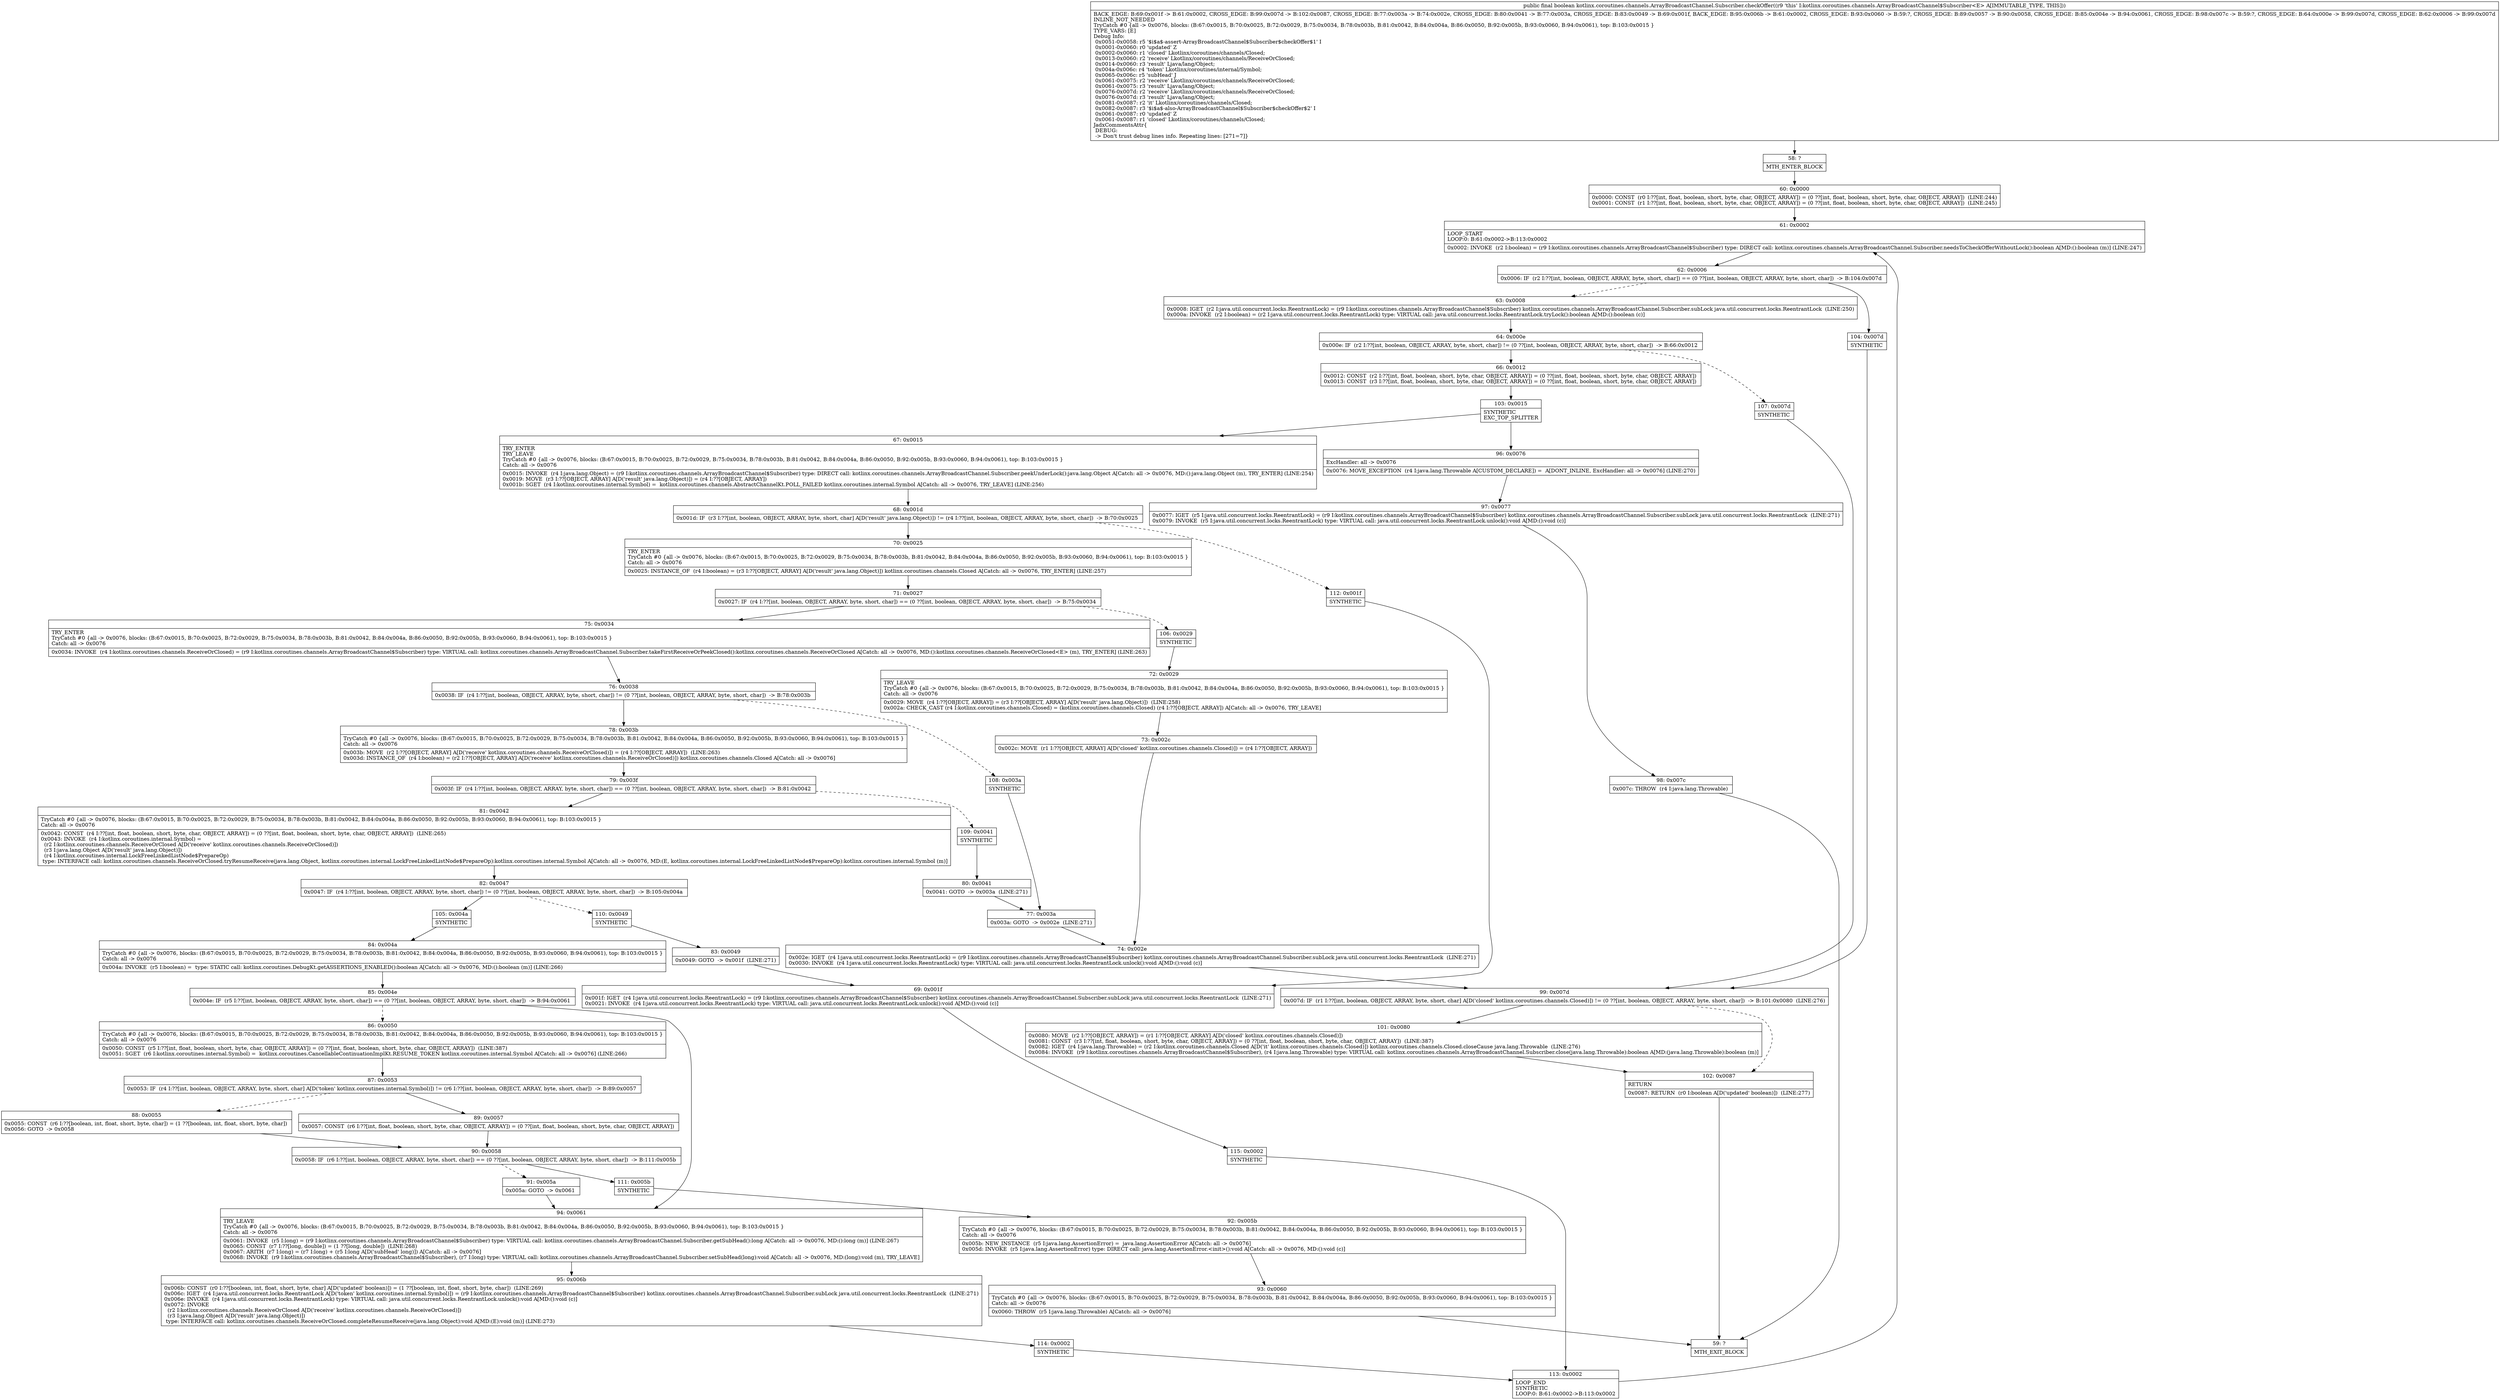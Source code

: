 digraph "CFG forkotlinx.coroutines.channels.ArrayBroadcastChannel.Subscriber.checkOffer()Z" {
Node_58 [shape=record,label="{58\:\ ?|MTH_ENTER_BLOCK\l}"];
Node_60 [shape=record,label="{60\:\ 0x0000|0x0000: CONST  (r0 I:??[int, float, boolean, short, byte, char, OBJECT, ARRAY]) = (0 ??[int, float, boolean, short, byte, char, OBJECT, ARRAY])  (LINE:244)\l0x0001: CONST  (r1 I:??[int, float, boolean, short, byte, char, OBJECT, ARRAY]) = (0 ??[int, float, boolean, short, byte, char, OBJECT, ARRAY])  (LINE:245)\l}"];
Node_61 [shape=record,label="{61\:\ 0x0002|LOOP_START\lLOOP:0: B:61:0x0002\-\>B:113:0x0002\l|0x0002: INVOKE  (r2 I:boolean) = (r9 I:kotlinx.coroutines.channels.ArrayBroadcastChannel$Subscriber) type: DIRECT call: kotlinx.coroutines.channels.ArrayBroadcastChannel.Subscriber.needsToCheckOfferWithoutLock():boolean A[MD:():boolean (m)] (LINE:247)\l}"];
Node_62 [shape=record,label="{62\:\ 0x0006|0x0006: IF  (r2 I:??[int, boolean, OBJECT, ARRAY, byte, short, char]) == (0 ??[int, boolean, OBJECT, ARRAY, byte, short, char])  \-\> B:104:0x007d \l}"];
Node_63 [shape=record,label="{63\:\ 0x0008|0x0008: IGET  (r2 I:java.util.concurrent.locks.ReentrantLock) = (r9 I:kotlinx.coroutines.channels.ArrayBroadcastChannel$Subscriber) kotlinx.coroutines.channels.ArrayBroadcastChannel.Subscriber.subLock java.util.concurrent.locks.ReentrantLock  (LINE:250)\l0x000a: INVOKE  (r2 I:boolean) = (r2 I:java.util.concurrent.locks.ReentrantLock) type: VIRTUAL call: java.util.concurrent.locks.ReentrantLock.tryLock():boolean A[MD:():boolean (c)]\l}"];
Node_64 [shape=record,label="{64\:\ 0x000e|0x000e: IF  (r2 I:??[int, boolean, OBJECT, ARRAY, byte, short, char]) != (0 ??[int, boolean, OBJECT, ARRAY, byte, short, char])  \-\> B:66:0x0012 \l}"];
Node_66 [shape=record,label="{66\:\ 0x0012|0x0012: CONST  (r2 I:??[int, float, boolean, short, byte, char, OBJECT, ARRAY]) = (0 ??[int, float, boolean, short, byte, char, OBJECT, ARRAY]) \l0x0013: CONST  (r3 I:??[int, float, boolean, short, byte, char, OBJECT, ARRAY]) = (0 ??[int, float, boolean, short, byte, char, OBJECT, ARRAY]) \l}"];
Node_103 [shape=record,label="{103\:\ 0x0015|SYNTHETIC\lEXC_TOP_SPLITTER\l}"];
Node_67 [shape=record,label="{67\:\ 0x0015|TRY_ENTER\lTRY_LEAVE\lTryCatch #0 \{all \-\> 0x0076, blocks: (B:67:0x0015, B:70:0x0025, B:72:0x0029, B:75:0x0034, B:78:0x003b, B:81:0x0042, B:84:0x004a, B:86:0x0050, B:92:0x005b, B:93:0x0060, B:94:0x0061), top: B:103:0x0015 \}\lCatch: all \-\> 0x0076\l|0x0015: INVOKE  (r4 I:java.lang.Object) = (r9 I:kotlinx.coroutines.channels.ArrayBroadcastChannel$Subscriber) type: DIRECT call: kotlinx.coroutines.channels.ArrayBroadcastChannel.Subscriber.peekUnderLock():java.lang.Object A[Catch: all \-\> 0x0076, MD:():java.lang.Object (m), TRY_ENTER] (LINE:254)\l0x0019: MOVE  (r3 I:??[OBJECT, ARRAY] A[D('result' java.lang.Object)]) = (r4 I:??[OBJECT, ARRAY]) \l0x001b: SGET  (r4 I:kotlinx.coroutines.internal.Symbol) =  kotlinx.coroutines.channels.AbstractChannelKt.POLL_FAILED kotlinx.coroutines.internal.Symbol A[Catch: all \-\> 0x0076, TRY_LEAVE] (LINE:256)\l}"];
Node_68 [shape=record,label="{68\:\ 0x001d|0x001d: IF  (r3 I:??[int, boolean, OBJECT, ARRAY, byte, short, char] A[D('result' java.lang.Object)]) != (r4 I:??[int, boolean, OBJECT, ARRAY, byte, short, char])  \-\> B:70:0x0025 \l}"];
Node_70 [shape=record,label="{70\:\ 0x0025|TRY_ENTER\lTryCatch #0 \{all \-\> 0x0076, blocks: (B:67:0x0015, B:70:0x0025, B:72:0x0029, B:75:0x0034, B:78:0x003b, B:81:0x0042, B:84:0x004a, B:86:0x0050, B:92:0x005b, B:93:0x0060, B:94:0x0061), top: B:103:0x0015 \}\lCatch: all \-\> 0x0076\l|0x0025: INSTANCE_OF  (r4 I:boolean) = (r3 I:??[OBJECT, ARRAY] A[D('result' java.lang.Object)]) kotlinx.coroutines.channels.Closed A[Catch: all \-\> 0x0076, TRY_ENTER] (LINE:257)\l}"];
Node_71 [shape=record,label="{71\:\ 0x0027|0x0027: IF  (r4 I:??[int, boolean, OBJECT, ARRAY, byte, short, char]) == (0 ??[int, boolean, OBJECT, ARRAY, byte, short, char])  \-\> B:75:0x0034 \l}"];
Node_75 [shape=record,label="{75\:\ 0x0034|TRY_ENTER\lTryCatch #0 \{all \-\> 0x0076, blocks: (B:67:0x0015, B:70:0x0025, B:72:0x0029, B:75:0x0034, B:78:0x003b, B:81:0x0042, B:84:0x004a, B:86:0x0050, B:92:0x005b, B:93:0x0060, B:94:0x0061), top: B:103:0x0015 \}\lCatch: all \-\> 0x0076\l|0x0034: INVOKE  (r4 I:kotlinx.coroutines.channels.ReceiveOrClosed) = (r9 I:kotlinx.coroutines.channels.ArrayBroadcastChannel$Subscriber) type: VIRTUAL call: kotlinx.coroutines.channels.ArrayBroadcastChannel.Subscriber.takeFirstReceiveOrPeekClosed():kotlinx.coroutines.channels.ReceiveOrClosed A[Catch: all \-\> 0x0076, MD:():kotlinx.coroutines.channels.ReceiveOrClosed\<E\> (m), TRY_ENTER] (LINE:263)\l}"];
Node_76 [shape=record,label="{76\:\ 0x0038|0x0038: IF  (r4 I:??[int, boolean, OBJECT, ARRAY, byte, short, char]) != (0 ??[int, boolean, OBJECT, ARRAY, byte, short, char])  \-\> B:78:0x003b \l}"];
Node_78 [shape=record,label="{78\:\ 0x003b|TryCatch #0 \{all \-\> 0x0076, blocks: (B:67:0x0015, B:70:0x0025, B:72:0x0029, B:75:0x0034, B:78:0x003b, B:81:0x0042, B:84:0x004a, B:86:0x0050, B:92:0x005b, B:93:0x0060, B:94:0x0061), top: B:103:0x0015 \}\lCatch: all \-\> 0x0076\l|0x003b: MOVE  (r2 I:??[OBJECT, ARRAY] A[D('receive' kotlinx.coroutines.channels.ReceiveOrClosed)]) = (r4 I:??[OBJECT, ARRAY])  (LINE:263)\l0x003d: INSTANCE_OF  (r4 I:boolean) = (r2 I:??[OBJECT, ARRAY] A[D('receive' kotlinx.coroutines.channels.ReceiveOrClosed)]) kotlinx.coroutines.channels.Closed A[Catch: all \-\> 0x0076]\l}"];
Node_79 [shape=record,label="{79\:\ 0x003f|0x003f: IF  (r4 I:??[int, boolean, OBJECT, ARRAY, byte, short, char]) == (0 ??[int, boolean, OBJECT, ARRAY, byte, short, char])  \-\> B:81:0x0042 \l}"];
Node_81 [shape=record,label="{81\:\ 0x0042|TryCatch #0 \{all \-\> 0x0076, blocks: (B:67:0x0015, B:70:0x0025, B:72:0x0029, B:75:0x0034, B:78:0x003b, B:81:0x0042, B:84:0x004a, B:86:0x0050, B:92:0x005b, B:93:0x0060, B:94:0x0061), top: B:103:0x0015 \}\lCatch: all \-\> 0x0076\l|0x0042: CONST  (r4 I:??[int, float, boolean, short, byte, char, OBJECT, ARRAY]) = (0 ??[int, float, boolean, short, byte, char, OBJECT, ARRAY])  (LINE:265)\l0x0043: INVOKE  (r4 I:kotlinx.coroutines.internal.Symbol) = \l  (r2 I:kotlinx.coroutines.channels.ReceiveOrClosed A[D('receive' kotlinx.coroutines.channels.ReceiveOrClosed)])\l  (r3 I:java.lang.Object A[D('result' java.lang.Object)])\l  (r4 I:kotlinx.coroutines.internal.LockFreeLinkedListNode$PrepareOp)\l type: INTERFACE call: kotlinx.coroutines.channels.ReceiveOrClosed.tryResumeReceive(java.lang.Object, kotlinx.coroutines.internal.LockFreeLinkedListNode$PrepareOp):kotlinx.coroutines.internal.Symbol A[Catch: all \-\> 0x0076, MD:(E, kotlinx.coroutines.internal.LockFreeLinkedListNode$PrepareOp):kotlinx.coroutines.internal.Symbol (m)]\l}"];
Node_82 [shape=record,label="{82\:\ 0x0047|0x0047: IF  (r4 I:??[int, boolean, OBJECT, ARRAY, byte, short, char]) != (0 ??[int, boolean, OBJECT, ARRAY, byte, short, char])  \-\> B:105:0x004a \l}"];
Node_105 [shape=record,label="{105\:\ 0x004a|SYNTHETIC\l}"];
Node_84 [shape=record,label="{84\:\ 0x004a|TryCatch #0 \{all \-\> 0x0076, blocks: (B:67:0x0015, B:70:0x0025, B:72:0x0029, B:75:0x0034, B:78:0x003b, B:81:0x0042, B:84:0x004a, B:86:0x0050, B:92:0x005b, B:93:0x0060, B:94:0x0061), top: B:103:0x0015 \}\lCatch: all \-\> 0x0076\l|0x004a: INVOKE  (r5 I:boolean) =  type: STATIC call: kotlinx.coroutines.DebugKt.getASSERTIONS_ENABLED():boolean A[Catch: all \-\> 0x0076, MD:():boolean (m)] (LINE:266)\l}"];
Node_85 [shape=record,label="{85\:\ 0x004e|0x004e: IF  (r5 I:??[int, boolean, OBJECT, ARRAY, byte, short, char]) == (0 ??[int, boolean, OBJECT, ARRAY, byte, short, char])  \-\> B:94:0x0061 \l}"];
Node_86 [shape=record,label="{86\:\ 0x0050|TryCatch #0 \{all \-\> 0x0076, blocks: (B:67:0x0015, B:70:0x0025, B:72:0x0029, B:75:0x0034, B:78:0x003b, B:81:0x0042, B:84:0x004a, B:86:0x0050, B:92:0x005b, B:93:0x0060, B:94:0x0061), top: B:103:0x0015 \}\lCatch: all \-\> 0x0076\l|0x0050: CONST  (r5 I:??[int, float, boolean, short, byte, char, OBJECT, ARRAY]) = (0 ??[int, float, boolean, short, byte, char, OBJECT, ARRAY])  (LINE:387)\l0x0051: SGET  (r6 I:kotlinx.coroutines.internal.Symbol) =  kotlinx.coroutines.CancellableContinuationImplKt.RESUME_TOKEN kotlinx.coroutines.internal.Symbol A[Catch: all \-\> 0x0076] (LINE:266)\l}"];
Node_87 [shape=record,label="{87\:\ 0x0053|0x0053: IF  (r4 I:??[int, boolean, OBJECT, ARRAY, byte, short, char] A[D('token' kotlinx.coroutines.internal.Symbol)]) != (r6 I:??[int, boolean, OBJECT, ARRAY, byte, short, char])  \-\> B:89:0x0057 \l}"];
Node_88 [shape=record,label="{88\:\ 0x0055|0x0055: CONST  (r6 I:??[boolean, int, float, short, byte, char]) = (1 ??[boolean, int, float, short, byte, char]) \l0x0056: GOTO  \-\> 0x0058 \l}"];
Node_90 [shape=record,label="{90\:\ 0x0058|0x0058: IF  (r6 I:??[int, boolean, OBJECT, ARRAY, byte, short, char]) == (0 ??[int, boolean, OBJECT, ARRAY, byte, short, char])  \-\> B:111:0x005b \l}"];
Node_91 [shape=record,label="{91\:\ 0x005a|0x005a: GOTO  \-\> 0x0061 \l}"];
Node_111 [shape=record,label="{111\:\ 0x005b|SYNTHETIC\l}"];
Node_92 [shape=record,label="{92\:\ 0x005b|TryCatch #0 \{all \-\> 0x0076, blocks: (B:67:0x0015, B:70:0x0025, B:72:0x0029, B:75:0x0034, B:78:0x003b, B:81:0x0042, B:84:0x004a, B:86:0x0050, B:92:0x005b, B:93:0x0060, B:94:0x0061), top: B:103:0x0015 \}\lCatch: all \-\> 0x0076\l|0x005b: NEW_INSTANCE  (r5 I:java.lang.AssertionError) =  java.lang.AssertionError A[Catch: all \-\> 0x0076]\l0x005d: INVOKE  (r5 I:java.lang.AssertionError) type: DIRECT call: java.lang.AssertionError.\<init\>():void A[Catch: all \-\> 0x0076, MD:():void (c)]\l}"];
Node_93 [shape=record,label="{93\:\ 0x0060|TryCatch #0 \{all \-\> 0x0076, blocks: (B:67:0x0015, B:70:0x0025, B:72:0x0029, B:75:0x0034, B:78:0x003b, B:81:0x0042, B:84:0x004a, B:86:0x0050, B:92:0x005b, B:93:0x0060, B:94:0x0061), top: B:103:0x0015 \}\lCatch: all \-\> 0x0076\l|0x0060: THROW  (r5 I:java.lang.Throwable) A[Catch: all \-\> 0x0076]\l}"];
Node_59 [shape=record,label="{59\:\ ?|MTH_EXIT_BLOCK\l}"];
Node_89 [shape=record,label="{89\:\ 0x0057|0x0057: CONST  (r6 I:??[int, float, boolean, short, byte, char, OBJECT, ARRAY]) = (0 ??[int, float, boolean, short, byte, char, OBJECT, ARRAY]) \l}"];
Node_94 [shape=record,label="{94\:\ 0x0061|TRY_LEAVE\lTryCatch #0 \{all \-\> 0x0076, blocks: (B:67:0x0015, B:70:0x0025, B:72:0x0029, B:75:0x0034, B:78:0x003b, B:81:0x0042, B:84:0x004a, B:86:0x0050, B:92:0x005b, B:93:0x0060, B:94:0x0061), top: B:103:0x0015 \}\lCatch: all \-\> 0x0076\l|0x0061: INVOKE  (r5 I:long) = (r9 I:kotlinx.coroutines.channels.ArrayBroadcastChannel$Subscriber) type: VIRTUAL call: kotlinx.coroutines.channels.ArrayBroadcastChannel.Subscriber.getSubHead():long A[Catch: all \-\> 0x0076, MD:():long (m)] (LINE:267)\l0x0065: CONST  (r7 I:??[long, double]) = (1 ??[long, double])  (LINE:268)\l0x0067: ARITH  (r7 I:long) = (r7 I:long) + (r5 I:long A[D('subHead' long)]) A[Catch: all \-\> 0x0076]\l0x0068: INVOKE  (r9 I:kotlinx.coroutines.channels.ArrayBroadcastChannel$Subscriber), (r7 I:long) type: VIRTUAL call: kotlinx.coroutines.channels.ArrayBroadcastChannel.Subscriber.setSubHead(long):void A[Catch: all \-\> 0x0076, MD:(long):void (m), TRY_LEAVE]\l}"];
Node_95 [shape=record,label="{95\:\ 0x006b|0x006b: CONST  (r0 I:??[boolean, int, float, short, byte, char] A[D('updated' boolean)]) = (1 ??[boolean, int, float, short, byte, char])  (LINE:269)\l0x006c: IGET  (r4 I:java.util.concurrent.locks.ReentrantLock A[D('token' kotlinx.coroutines.internal.Symbol)]) = (r9 I:kotlinx.coroutines.channels.ArrayBroadcastChannel$Subscriber) kotlinx.coroutines.channels.ArrayBroadcastChannel.Subscriber.subLock java.util.concurrent.locks.ReentrantLock  (LINE:271)\l0x006e: INVOKE  (r4 I:java.util.concurrent.locks.ReentrantLock) type: VIRTUAL call: java.util.concurrent.locks.ReentrantLock.unlock():void A[MD:():void (c)]\l0x0072: INVOKE  \l  (r2 I:kotlinx.coroutines.channels.ReceiveOrClosed A[D('receive' kotlinx.coroutines.channels.ReceiveOrClosed)])\l  (r3 I:java.lang.Object A[D('result' java.lang.Object)])\l type: INTERFACE call: kotlinx.coroutines.channels.ReceiveOrClosed.completeResumeReceive(java.lang.Object):void A[MD:(E):void (m)] (LINE:273)\l}"];
Node_114 [shape=record,label="{114\:\ 0x0002|SYNTHETIC\l}"];
Node_113 [shape=record,label="{113\:\ 0x0002|LOOP_END\lSYNTHETIC\lLOOP:0: B:61:0x0002\-\>B:113:0x0002\l}"];
Node_110 [shape=record,label="{110\:\ 0x0049|SYNTHETIC\l}"];
Node_83 [shape=record,label="{83\:\ 0x0049|0x0049: GOTO  \-\> 0x001f  (LINE:271)\l}"];
Node_69 [shape=record,label="{69\:\ 0x001f|0x001f: IGET  (r4 I:java.util.concurrent.locks.ReentrantLock) = (r9 I:kotlinx.coroutines.channels.ArrayBroadcastChannel$Subscriber) kotlinx.coroutines.channels.ArrayBroadcastChannel.Subscriber.subLock java.util.concurrent.locks.ReentrantLock  (LINE:271)\l0x0021: INVOKE  (r4 I:java.util.concurrent.locks.ReentrantLock) type: VIRTUAL call: java.util.concurrent.locks.ReentrantLock.unlock():void A[MD:():void (c)]\l}"];
Node_115 [shape=record,label="{115\:\ 0x0002|SYNTHETIC\l}"];
Node_109 [shape=record,label="{109\:\ 0x0041|SYNTHETIC\l}"];
Node_80 [shape=record,label="{80\:\ 0x0041|0x0041: GOTO  \-\> 0x003a  (LINE:271)\l}"];
Node_77 [shape=record,label="{77\:\ 0x003a|0x003a: GOTO  \-\> 0x002e  (LINE:271)\l}"];
Node_74 [shape=record,label="{74\:\ 0x002e|0x002e: IGET  (r4 I:java.util.concurrent.locks.ReentrantLock) = (r9 I:kotlinx.coroutines.channels.ArrayBroadcastChannel$Subscriber) kotlinx.coroutines.channels.ArrayBroadcastChannel.Subscriber.subLock java.util.concurrent.locks.ReentrantLock  (LINE:271)\l0x0030: INVOKE  (r4 I:java.util.concurrent.locks.ReentrantLock) type: VIRTUAL call: java.util.concurrent.locks.ReentrantLock.unlock():void A[MD:():void (c)]\l}"];
Node_99 [shape=record,label="{99\:\ 0x007d|0x007d: IF  (r1 I:??[int, boolean, OBJECT, ARRAY, byte, short, char] A[D('closed' kotlinx.coroutines.channels.Closed)]) != (0 ??[int, boolean, OBJECT, ARRAY, byte, short, char])  \-\> B:101:0x0080  (LINE:276)\l}"];
Node_101 [shape=record,label="{101\:\ 0x0080|0x0080: MOVE  (r2 I:??[OBJECT, ARRAY]) = (r1 I:??[OBJECT, ARRAY] A[D('closed' kotlinx.coroutines.channels.Closed)]) \l0x0081: CONST  (r3 I:??[int, float, boolean, short, byte, char, OBJECT, ARRAY]) = (0 ??[int, float, boolean, short, byte, char, OBJECT, ARRAY])  (LINE:387)\l0x0082: IGET  (r4 I:java.lang.Throwable) = (r2 I:kotlinx.coroutines.channels.Closed A[D('it' kotlinx.coroutines.channels.Closed)]) kotlinx.coroutines.channels.Closed.closeCause java.lang.Throwable  (LINE:276)\l0x0084: INVOKE  (r9 I:kotlinx.coroutines.channels.ArrayBroadcastChannel$Subscriber), (r4 I:java.lang.Throwable) type: VIRTUAL call: kotlinx.coroutines.channels.ArrayBroadcastChannel.Subscriber.close(java.lang.Throwable):boolean A[MD:(java.lang.Throwable):boolean (m)]\l}"];
Node_102 [shape=record,label="{102\:\ 0x0087|RETURN\l|0x0087: RETURN  (r0 I:boolean A[D('updated' boolean)])  (LINE:277)\l}"];
Node_108 [shape=record,label="{108\:\ 0x003a|SYNTHETIC\l}"];
Node_106 [shape=record,label="{106\:\ 0x0029|SYNTHETIC\l}"];
Node_72 [shape=record,label="{72\:\ 0x0029|TRY_LEAVE\lTryCatch #0 \{all \-\> 0x0076, blocks: (B:67:0x0015, B:70:0x0025, B:72:0x0029, B:75:0x0034, B:78:0x003b, B:81:0x0042, B:84:0x004a, B:86:0x0050, B:92:0x005b, B:93:0x0060, B:94:0x0061), top: B:103:0x0015 \}\lCatch: all \-\> 0x0076\l|0x0029: MOVE  (r4 I:??[OBJECT, ARRAY]) = (r3 I:??[OBJECT, ARRAY] A[D('result' java.lang.Object)])  (LINE:258)\l0x002a: CHECK_CAST (r4 I:kotlinx.coroutines.channels.Closed) = (kotlinx.coroutines.channels.Closed) (r4 I:??[OBJECT, ARRAY]) A[Catch: all \-\> 0x0076, TRY_LEAVE]\l}"];
Node_73 [shape=record,label="{73\:\ 0x002c|0x002c: MOVE  (r1 I:??[OBJECT, ARRAY] A[D('closed' kotlinx.coroutines.channels.Closed)]) = (r4 I:??[OBJECT, ARRAY]) \l}"];
Node_112 [shape=record,label="{112\:\ 0x001f|SYNTHETIC\l}"];
Node_96 [shape=record,label="{96\:\ 0x0076|ExcHandler: all \-\> 0x0076\l|0x0076: MOVE_EXCEPTION  (r4 I:java.lang.Throwable A[CUSTOM_DECLARE]) =  A[DONT_INLINE, ExcHandler: all \-\> 0x0076] (LINE:270)\l}"];
Node_97 [shape=record,label="{97\:\ 0x0077|0x0077: IGET  (r5 I:java.util.concurrent.locks.ReentrantLock) = (r9 I:kotlinx.coroutines.channels.ArrayBroadcastChannel$Subscriber) kotlinx.coroutines.channels.ArrayBroadcastChannel.Subscriber.subLock java.util.concurrent.locks.ReentrantLock  (LINE:271)\l0x0079: INVOKE  (r5 I:java.util.concurrent.locks.ReentrantLock) type: VIRTUAL call: java.util.concurrent.locks.ReentrantLock.unlock():void A[MD:():void (c)]\l}"];
Node_98 [shape=record,label="{98\:\ 0x007c|0x007c: THROW  (r4 I:java.lang.Throwable) \l}"];
Node_107 [shape=record,label="{107\:\ 0x007d|SYNTHETIC\l}"];
Node_104 [shape=record,label="{104\:\ 0x007d|SYNTHETIC\l}"];
MethodNode[shape=record,label="{public final boolean kotlinx.coroutines.channels.ArrayBroadcastChannel.Subscriber.checkOffer((r9 'this' I:kotlinx.coroutines.channels.ArrayBroadcastChannel$Subscriber\<E\> A[IMMUTABLE_TYPE, THIS]))  | BACK_EDGE: B:69:0x001f \-\> B:61:0x0002, CROSS_EDGE: B:99:0x007d \-\> B:102:0x0087, CROSS_EDGE: B:77:0x003a \-\> B:74:0x002e, CROSS_EDGE: B:80:0x0041 \-\> B:77:0x003a, CROSS_EDGE: B:83:0x0049 \-\> B:69:0x001f, BACK_EDGE: B:95:0x006b \-\> B:61:0x0002, CROSS_EDGE: B:93:0x0060 \-\> B:59:?, CROSS_EDGE: B:89:0x0057 \-\> B:90:0x0058, CROSS_EDGE: B:85:0x004e \-\> B:94:0x0061, CROSS_EDGE: B:98:0x007c \-\> B:59:?, CROSS_EDGE: B:64:0x000e \-\> B:99:0x007d, CROSS_EDGE: B:62:0x0006 \-\> B:99:0x007d\lINLINE_NOT_NEEDED\lTryCatch #0 \{all \-\> 0x0076, blocks: (B:67:0x0015, B:70:0x0025, B:72:0x0029, B:75:0x0034, B:78:0x003b, B:81:0x0042, B:84:0x004a, B:86:0x0050, B:92:0x005b, B:93:0x0060, B:94:0x0061), top: B:103:0x0015 \}\lTYPE_VARS: [E]\lDebug Info:\l  0x0051\-0x0058: r5 '$i$a$\-assert\-ArrayBroadcastChannel$Subscriber$checkOffer$1' I\l  0x0001\-0x0060: r0 'updated' Z\l  0x0002\-0x0060: r1 'closed' Lkotlinx\/coroutines\/channels\/Closed;\l  0x0013\-0x0060: r2 'receive' Lkotlinx\/coroutines\/channels\/ReceiveOrClosed;\l  0x0014\-0x0060: r3 'result' Ljava\/lang\/Object;\l  0x004a\-0x006c: r4 'token' Lkotlinx\/coroutines\/internal\/Symbol;\l  0x0065\-0x006c: r5 'subHead' J\l  0x0061\-0x0075: r2 'receive' Lkotlinx\/coroutines\/channels\/ReceiveOrClosed;\l  0x0061\-0x0075: r3 'result' Ljava\/lang\/Object;\l  0x0076\-0x007d: r2 'receive' Lkotlinx\/coroutines\/channels\/ReceiveOrClosed;\l  0x0076\-0x007d: r3 'result' Ljava\/lang\/Object;\l  0x0081\-0x0087: r2 'it' Lkotlinx\/coroutines\/channels\/Closed;\l  0x0082\-0x0087: r3 '$i$a$\-also\-ArrayBroadcastChannel$Subscriber$checkOffer$2' I\l  0x0061\-0x0087: r0 'updated' Z\l  0x0061\-0x0087: r1 'closed' Lkotlinx\/coroutines\/channels\/Closed;\lJadxCommentsAttr\{\l DEBUG: \l \-\> Don't trust debug lines info. Repeating lines: [271=7]\}\l}"];
MethodNode -> Node_58;Node_58 -> Node_60;
Node_60 -> Node_61;
Node_61 -> Node_62;
Node_62 -> Node_63[style=dashed];
Node_62 -> Node_104;
Node_63 -> Node_64;
Node_64 -> Node_66;
Node_64 -> Node_107[style=dashed];
Node_66 -> Node_103;
Node_103 -> Node_67;
Node_103 -> Node_96;
Node_67 -> Node_68;
Node_68 -> Node_70;
Node_68 -> Node_112[style=dashed];
Node_70 -> Node_71;
Node_71 -> Node_75;
Node_71 -> Node_106[style=dashed];
Node_75 -> Node_76;
Node_76 -> Node_78;
Node_76 -> Node_108[style=dashed];
Node_78 -> Node_79;
Node_79 -> Node_81;
Node_79 -> Node_109[style=dashed];
Node_81 -> Node_82;
Node_82 -> Node_105;
Node_82 -> Node_110[style=dashed];
Node_105 -> Node_84;
Node_84 -> Node_85;
Node_85 -> Node_86[style=dashed];
Node_85 -> Node_94;
Node_86 -> Node_87;
Node_87 -> Node_88[style=dashed];
Node_87 -> Node_89;
Node_88 -> Node_90;
Node_90 -> Node_91[style=dashed];
Node_90 -> Node_111;
Node_91 -> Node_94;
Node_111 -> Node_92;
Node_92 -> Node_93;
Node_93 -> Node_59;
Node_89 -> Node_90;
Node_94 -> Node_95;
Node_95 -> Node_114;
Node_114 -> Node_113;
Node_113 -> Node_61;
Node_110 -> Node_83;
Node_83 -> Node_69;
Node_69 -> Node_115;
Node_115 -> Node_113;
Node_109 -> Node_80;
Node_80 -> Node_77;
Node_77 -> Node_74;
Node_74 -> Node_99;
Node_99 -> Node_101;
Node_99 -> Node_102[style=dashed];
Node_101 -> Node_102;
Node_102 -> Node_59;
Node_108 -> Node_77;
Node_106 -> Node_72;
Node_72 -> Node_73;
Node_73 -> Node_74;
Node_112 -> Node_69;
Node_96 -> Node_97;
Node_97 -> Node_98;
Node_98 -> Node_59;
Node_107 -> Node_99;
Node_104 -> Node_99;
}

